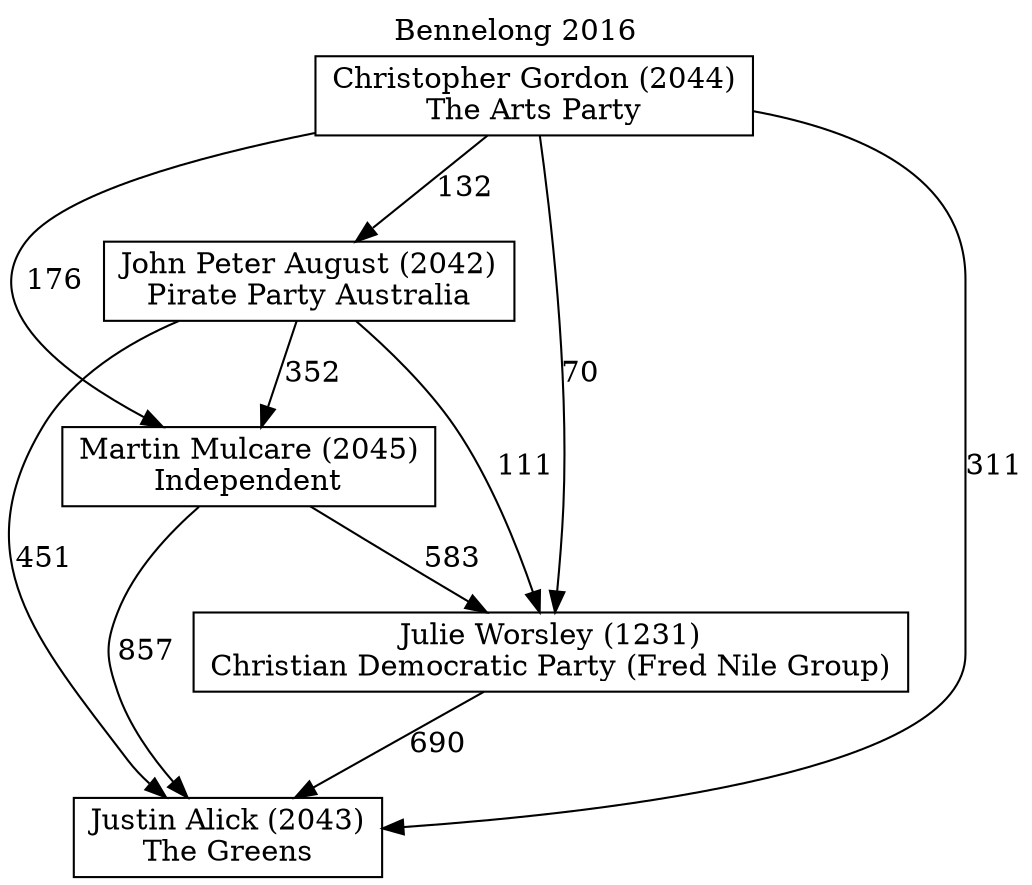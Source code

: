 // House preference flow
digraph "Justin Alick (2043)_Bennelong_2016" {
	graph [label="Bennelong 2016" labelloc=t mclimit=10]
	node [shape=box]
	"Julie Worsley (1231)" [label="Julie Worsley (1231)
Christian Democratic Party (Fred Nile Group)"]
	"John Peter August (2042)" [label="John Peter August (2042)
Pirate Party Australia"]
	"Martin Mulcare (2045)" [label="Martin Mulcare (2045)
Independent"]
	"Christopher Gordon (2044)" [label="Christopher Gordon (2044)
The Arts Party"]
	"Justin Alick (2043)" [label="Justin Alick (2043)
The Greens"]
	"Martin Mulcare (2045)" -> "Justin Alick (2043)" [label=857]
	"John Peter August (2042)" -> "Martin Mulcare (2045)" [label=352]
	"Martin Mulcare (2045)" -> "Julie Worsley (1231)" [label=583]
	"Christopher Gordon (2044)" -> "John Peter August (2042)" [label=132]
	"Christopher Gordon (2044)" -> "Justin Alick (2043)" [label=311]
	"John Peter August (2042)" -> "Justin Alick (2043)" [label=451]
	"Christopher Gordon (2044)" -> "Martin Mulcare (2045)" [label=176]
	"Julie Worsley (1231)" -> "Justin Alick (2043)" [label=690]
	"Christopher Gordon (2044)" -> "Julie Worsley (1231)" [label=70]
	"John Peter August (2042)" -> "Julie Worsley (1231)" [label=111]
}
